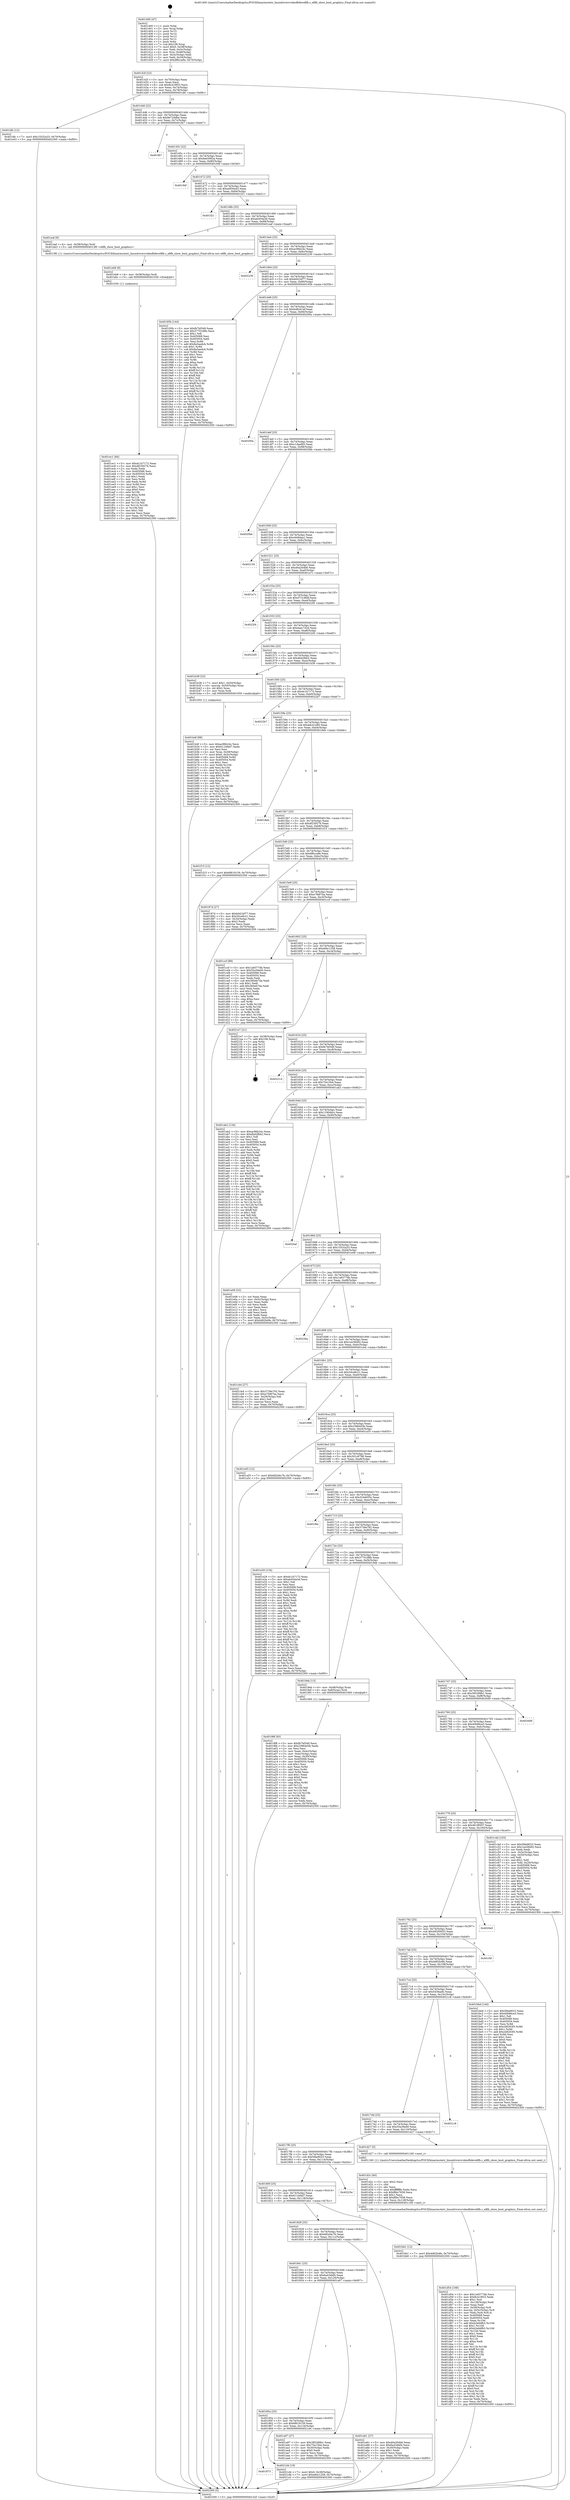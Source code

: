 digraph "0x401400" {
  label = "0x401400 (/mnt/c/Users/mathe/Desktop/tcc/POCII/binaries/extr_linuxdriversvideofbdevefifb.c_efifb_show_boot_graphics_Final-ollvm.out::main(0))"
  labelloc = "t"
  node[shape=record]

  Entry [label="",width=0.3,height=0.3,shape=circle,fillcolor=black,style=filled]
  "0x40142f" [label="{
     0x40142f [23]\l
     | [instrs]\l
     &nbsp;&nbsp;0x40142f \<+3\>: mov -0x70(%rbp),%eax\l
     &nbsp;&nbsp;0x401432 \<+2\>: mov %eax,%ecx\l
     &nbsp;&nbsp;0x401434 \<+6\>: sub $0x8c419f33,%ecx\l
     &nbsp;&nbsp;0x40143a \<+3\>: mov %eax,-0x74(%rbp)\l
     &nbsp;&nbsp;0x40143d \<+3\>: mov %ecx,-0x78(%rbp)\l
     &nbsp;&nbsp;0x401440 \<+6\>: je 0000000000401dfc \<main+0x9fc\>\l
  }"]
  "0x401dfc" [label="{
     0x401dfc [12]\l
     | [instrs]\l
     &nbsp;&nbsp;0x401dfc \<+7\>: movl $0x15532a33,-0x70(%rbp)\l
     &nbsp;&nbsp;0x401e03 \<+5\>: jmp 0000000000402300 \<main+0xf00\>\l
  }"]
  "0x401446" [label="{
     0x401446 [22]\l
     | [instrs]\l
     &nbsp;&nbsp;0x401446 \<+5\>: jmp 000000000040144b \<main+0x4b\>\l
     &nbsp;&nbsp;0x40144b \<+3\>: mov -0x74(%rbp),%eax\l
     &nbsp;&nbsp;0x40144e \<+5\>: sub $0x8e72ddbe,%eax\l
     &nbsp;&nbsp;0x401453 \<+3\>: mov %eax,-0x7c(%rbp)\l
     &nbsp;&nbsp;0x401456 \<+6\>: je 0000000000401fb7 \<main+0xbb7\>\l
  }"]
  Exit [label="",width=0.3,height=0.3,shape=circle,fillcolor=black,style=filled,peripheries=2]
  "0x401fb7" [label="{
     0x401fb7\l
  }", style=dashed]
  "0x40145c" [label="{
     0x40145c [22]\l
     | [instrs]\l
     &nbsp;&nbsp;0x40145c \<+5\>: jmp 0000000000401461 \<main+0x61\>\l
     &nbsp;&nbsp;0x401461 \<+3\>: mov -0x74(%rbp),%eax\l
     &nbsp;&nbsp;0x401464 \<+5\>: sub $0x8ee5992a,%eax\l
     &nbsp;&nbsp;0x401469 \<+3\>: mov %eax,-0x80(%rbp)\l
     &nbsp;&nbsp;0x40146c \<+6\>: je 000000000040194f \<main+0x54f\>\l
  }"]
  "0x401873" [label="{
     0x401873\l
  }", style=dashed]
  "0x40194f" [label="{
     0x40194f\l
  }", style=dashed]
  "0x401472" [label="{
     0x401472 [25]\l
     | [instrs]\l
     &nbsp;&nbsp;0x401472 \<+5\>: jmp 0000000000401477 \<main+0x77\>\l
     &nbsp;&nbsp;0x401477 \<+3\>: mov -0x74(%rbp),%eax\l
     &nbsp;&nbsp;0x40147a \<+5\>: sub $0xa0f30a43,%eax\l
     &nbsp;&nbsp;0x40147f \<+6\>: mov %eax,-0x84(%rbp)\l
     &nbsp;&nbsp;0x401485 \<+6\>: je 0000000000401f21 \<main+0xb21\>\l
  }"]
  "0x4021d4" [label="{
     0x4021d4 [19]\l
     | [instrs]\l
     &nbsp;&nbsp;0x4021d4 \<+7\>: movl $0x0,-0x38(%rbp)\l
     &nbsp;&nbsp;0x4021db \<+7\>: movl $0xe84c1258,-0x70(%rbp)\l
     &nbsp;&nbsp;0x4021e2 \<+5\>: jmp 0000000000402300 \<main+0xf00\>\l
  }"]
  "0x401f21" [label="{
     0x401f21\l
  }", style=dashed]
  "0x40148b" [label="{
     0x40148b [25]\l
     | [instrs]\l
     &nbsp;&nbsp;0x40148b \<+5\>: jmp 0000000000401490 \<main+0x90\>\l
     &nbsp;&nbsp;0x401490 \<+3\>: mov -0x74(%rbp),%eax\l
     &nbsp;&nbsp;0x401493 \<+5\>: sub $0xab454a3d,%eax\l
     &nbsp;&nbsp;0x401498 \<+6\>: mov %eax,-0x88(%rbp)\l
     &nbsp;&nbsp;0x40149e \<+6\>: je 0000000000401eaf \<main+0xaaf\>\l
  }"]
  "0x401ec1" [label="{
     0x401ec1 [84]\l
     | [instrs]\l
     &nbsp;&nbsp;0x401ec1 \<+5\>: mov $0xdc1b7172,%eax\l
     &nbsp;&nbsp;0x401ec6 \<+5\>: mov $0xdf239276,%ecx\l
     &nbsp;&nbsp;0x401ecb \<+2\>: xor %edx,%edx\l
     &nbsp;&nbsp;0x401ecd \<+7\>: mov 0x405068,%esi\l
     &nbsp;&nbsp;0x401ed4 \<+8\>: mov 0x405054,%r8d\l
     &nbsp;&nbsp;0x401edc \<+3\>: sub $0x1,%edx\l
     &nbsp;&nbsp;0x401edf \<+3\>: mov %esi,%r9d\l
     &nbsp;&nbsp;0x401ee2 \<+3\>: add %edx,%r9d\l
     &nbsp;&nbsp;0x401ee5 \<+4\>: imul %r9d,%esi\l
     &nbsp;&nbsp;0x401ee9 \<+3\>: and $0x1,%esi\l
     &nbsp;&nbsp;0x401eec \<+3\>: cmp $0x0,%esi\l
     &nbsp;&nbsp;0x401eef \<+4\>: sete %r10b\l
     &nbsp;&nbsp;0x401ef3 \<+4\>: cmp $0xa,%r8d\l
     &nbsp;&nbsp;0x401ef7 \<+4\>: setl %r11b\l
     &nbsp;&nbsp;0x401efb \<+3\>: mov %r10b,%bl\l
     &nbsp;&nbsp;0x401efe \<+3\>: and %r11b,%bl\l
     &nbsp;&nbsp;0x401f01 \<+3\>: xor %r11b,%r10b\l
     &nbsp;&nbsp;0x401f04 \<+3\>: or %r10b,%bl\l
     &nbsp;&nbsp;0x401f07 \<+3\>: test $0x1,%bl\l
     &nbsp;&nbsp;0x401f0a \<+3\>: cmovne %ecx,%eax\l
     &nbsp;&nbsp;0x401f0d \<+3\>: mov %eax,-0x70(%rbp)\l
     &nbsp;&nbsp;0x401f10 \<+5\>: jmp 0000000000402300 \<main+0xf00\>\l
  }"]
  "0x401eaf" [label="{
     0x401eaf [9]\l
     | [instrs]\l
     &nbsp;&nbsp;0x401eaf \<+4\>: mov -0x58(%rbp),%rdi\l
     &nbsp;&nbsp;0x401eb3 \<+5\>: call 00000000004013f0 \<efifb_show_boot_graphics\>\l
     | [calls]\l
     &nbsp;&nbsp;0x4013f0 \{1\} (/mnt/c/Users/mathe/Desktop/tcc/POCII/binaries/extr_linuxdriversvideofbdevefifb.c_efifb_show_boot_graphics_Final-ollvm.out::efifb_show_boot_graphics)\l
  }"]
  "0x4014a4" [label="{
     0x4014a4 [25]\l
     | [instrs]\l
     &nbsp;&nbsp;0x4014a4 \<+5\>: jmp 00000000004014a9 \<main+0xa9\>\l
     &nbsp;&nbsp;0x4014a9 \<+3\>: mov -0x74(%rbp),%eax\l
     &nbsp;&nbsp;0x4014ac \<+5\>: sub $0xac96b24c,%eax\l
     &nbsp;&nbsp;0x4014b1 \<+6\>: mov %eax,-0x8c(%rbp)\l
     &nbsp;&nbsp;0x4014b7 \<+6\>: je 0000000000402230 \<main+0xe30\>\l
  }"]
  "0x401eb8" [label="{
     0x401eb8 [9]\l
     | [instrs]\l
     &nbsp;&nbsp;0x401eb8 \<+4\>: mov -0x58(%rbp),%rdi\l
     &nbsp;&nbsp;0x401ebc \<+5\>: call 0000000000401030 \<free@plt\>\l
     | [calls]\l
     &nbsp;&nbsp;0x401030 \{1\} (unknown)\l
  }"]
  "0x402230" [label="{
     0x402230\l
  }", style=dashed]
  "0x4014bd" [label="{
     0x4014bd [25]\l
     | [instrs]\l
     &nbsp;&nbsp;0x4014bd \<+5\>: jmp 00000000004014c2 \<main+0xc2\>\l
     &nbsp;&nbsp;0x4014c2 \<+3\>: mov -0x74(%rbp),%eax\l
     &nbsp;&nbsp;0x4014c5 \<+5\>: sub $0xb0d1bf77,%eax\l
     &nbsp;&nbsp;0x4014ca \<+6\>: mov %eax,-0x90(%rbp)\l
     &nbsp;&nbsp;0x4014d0 \<+6\>: je 000000000040195b \<main+0x55b\>\l
  }"]
  "0x401d54" [label="{
     0x401d54 [168]\l
     | [instrs]\l
     &nbsp;&nbsp;0x401d54 \<+5\>: mov $0x1a9377db,%ecx\l
     &nbsp;&nbsp;0x401d59 \<+5\>: mov $0x8c419f33,%edx\l
     &nbsp;&nbsp;0x401d5e \<+3\>: mov $0x1,%sil\l
     &nbsp;&nbsp;0x401d61 \<+6\>: mov -0x128(%rbp),%edi\l
     &nbsp;&nbsp;0x401d67 \<+3\>: imul %eax,%edi\l
     &nbsp;&nbsp;0x401d6a \<+4\>: mov -0x58(%rbp),%r8\l
     &nbsp;&nbsp;0x401d6e \<+4\>: movslq -0x5c(%rbp),%r9\l
     &nbsp;&nbsp;0x401d72 \<+4\>: mov %edi,(%r8,%r9,4)\l
     &nbsp;&nbsp;0x401d76 \<+7\>: mov 0x405068,%eax\l
     &nbsp;&nbsp;0x401d7d \<+7\>: mov 0x405054,%edi\l
     &nbsp;&nbsp;0x401d84 \<+3\>: mov %eax,%r10d\l
     &nbsp;&nbsp;0x401d87 \<+7\>: add $0xb2e6dfb3,%r10d\l
     &nbsp;&nbsp;0x401d8e \<+4\>: sub $0x1,%r10d\l
     &nbsp;&nbsp;0x401d92 \<+7\>: sub $0xb2e6dfb3,%r10d\l
     &nbsp;&nbsp;0x401d99 \<+4\>: imul %r10d,%eax\l
     &nbsp;&nbsp;0x401d9d \<+3\>: and $0x1,%eax\l
     &nbsp;&nbsp;0x401da0 \<+3\>: cmp $0x0,%eax\l
     &nbsp;&nbsp;0x401da3 \<+4\>: sete %r11b\l
     &nbsp;&nbsp;0x401da7 \<+3\>: cmp $0xa,%edi\l
     &nbsp;&nbsp;0x401daa \<+3\>: setl %bl\l
     &nbsp;&nbsp;0x401dad \<+3\>: mov %r11b,%r14b\l
     &nbsp;&nbsp;0x401db0 \<+4\>: xor $0xff,%r14b\l
     &nbsp;&nbsp;0x401db4 \<+3\>: mov %bl,%r15b\l
     &nbsp;&nbsp;0x401db7 \<+4\>: xor $0xff,%r15b\l
     &nbsp;&nbsp;0x401dbb \<+4\>: xor $0x0,%sil\l
     &nbsp;&nbsp;0x401dbf \<+3\>: mov %r14b,%r12b\l
     &nbsp;&nbsp;0x401dc2 \<+4\>: and $0x0,%r12b\l
     &nbsp;&nbsp;0x401dc6 \<+3\>: and %sil,%r11b\l
     &nbsp;&nbsp;0x401dc9 \<+3\>: mov %r15b,%r13b\l
     &nbsp;&nbsp;0x401dcc \<+4\>: and $0x0,%r13b\l
     &nbsp;&nbsp;0x401dd0 \<+3\>: and %sil,%bl\l
     &nbsp;&nbsp;0x401dd3 \<+3\>: or %r11b,%r12b\l
     &nbsp;&nbsp;0x401dd6 \<+3\>: or %bl,%r13b\l
     &nbsp;&nbsp;0x401dd9 \<+3\>: xor %r13b,%r12b\l
     &nbsp;&nbsp;0x401ddc \<+3\>: or %r15b,%r14b\l
     &nbsp;&nbsp;0x401ddf \<+4\>: xor $0xff,%r14b\l
     &nbsp;&nbsp;0x401de3 \<+4\>: or $0x0,%sil\l
     &nbsp;&nbsp;0x401de7 \<+3\>: and %sil,%r14b\l
     &nbsp;&nbsp;0x401dea \<+3\>: or %r14b,%r12b\l
     &nbsp;&nbsp;0x401ded \<+4\>: test $0x1,%r12b\l
     &nbsp;&nbsp;0x401df1 \<+3\>: cmovne %edx,%ecx\l
     &nbsp;&nbsp;0x401df4 \<+3\>: mov %ecx,-0x70(%rbp)\l
     &nbsp;&nbsp;0x401df7 \<+5\>: jmp 0000000000402300 \<main+0xf00\>\l
  }"]
  "0x40195b" [label="{
     0x40195b [144]\l
     | [instrs]\l
     &nbsp;&nbsp;0x40195b \<+5\>: mov $0xfb7bf349,%eax\l
     &nbsp;&nbsp;0x401960 \<+5\>: mov $0x3770188b,%ecx\l
     &nbsp;&nbsp;0x401965 \<+2\>: mov $0x1,%dl\l
     &nbsp;&nbsp;0x401967 \<+7\>: mov 0x405068,%esi\l
     &nbsp;&nbsp;0x40196e \<+7\>: mov 0x405054,%edi\l
     &nbsp;&nbsp;0x401975 \<+3\>: mov %esi,%r8d\l
     &nbsp;&nbsp;0x401978 \<+7\>: add $0x8a5aedcb,%r8d\l
     &nbsp;&nbsp;0x40197f \<+4\>: sub $0x1,%r8d\l
     &nbsp;&nbsp;0x401983 \<+7\>: sub $0x8a5aedcb,%r8d\l
     &nbsp;&nbsp;0x40198a \<+4\>: imul %r8d,%esi\l
     &nbsp;&nbsp;0x40198e \<+3\>: and $0x1,%esi\l
     &nbsp;&nbsp;0x401991 \<+3\>: cmp $0x0,%esi\l
     &nbsp;&nbsp;0x401994 \<+4\>: sete %r9b\l
     &nbsp;&nbsp;0x401998 \<+3\>: cmp $0xa,%edi\l
     &nbsp;&nbsp;0x40199b \<+4\>: setl %r10b\l
     &nbsp;&nbsp;0x40199f \<+3\>: mov %r9b,%r11b\l
     &nbsp;&nbsp;0x4019a2 \<+4\>: xor $0xff,%r11b\l
     &nbsp;&nbsp;0x4019a6 \<+3\>: mov %r10b,%bl\l
     &nbsp;&nbsp;0x4019a9 \<+3\>: xor $0xff,%bl\l
     &nbsp;&nbsp;0x4019ac \<+3\>: xor $0x1,%dl\l
     &nbsp;&nbsp;0x4019af \<+3\>: mov %r11b,%r14b\l
     &nbsp;&nbsp;0x4019b2 \<+4\>: and $0xff,%r14b\l
     &nbsp;&nbsp;0x4019b6 \<+3\>: and %dl,%r9b\l
     &nbsp;&nbsp;0x4019b9 \<+3\>: mov %bl,%r15b\l
     &nbsp;&nbsp;0x4019bc \<+4\>: and $0xff,%r15b\l
     &nbsp;&nbsp;0x4019c0 \<+3\>: and %dl,%r10b\l
     &nbsp;&nbsp;0x4019c3 \<+3\>: or %r9b,%r14b\l
     &nbsp;&nbsp;0x4019c6 \<+3\>: or %r10b,%r15b\l
     &nbsp;&nbsp;0x4019c9 \<+3\>: xor %r15b,%r14b\l
     &nbsp;&nbsp;0x4019cc \<+3\>: or %bl,%r11b\l
     &nbsp;&nbsp;0x4019cf \<+4\>: xor $0xff,%r11b\l
     &nbsp;&nbsp;0x4019d3 \<+3\>: or $0x1,%dl\l
     &nbsp;&nbsp;0x4019d6 \<+3\>: and %dl,%r11b\l
     &nbsp;&nbsp;0x4019d9 \<+3\>: or %r11b,%r14b\l
     &nbsp;&nbsp;0x4019dc \<+4\>: test $0x1,%r14b\l
     &nbsp;&nbsp;0x4019e0 \<+3\>: cmovne %ecx,%eax\l
     &nbsp;&nbsp;0x4019e3 \<+3\>: mov %eax,-0x70(%rbp)\l
     &nbsp;&nbsp;0x4019e6 \<+5\>: jmp 0000000000402300 \<main+0xf00\>\l
  }"]
  "0x4014d6" [label="{
     0x4014d6 [25]\l
     | [instrs]\l
     &nbsp;&nbsp;0x4014d6 \<+5\>: jmp 00000000004014db \<main+0xdb\>\l
     &nbsp;&nbsp;0x4014db \<+3\>: mov -0x74(%rbp),%eax\l
     &nbsp;&nbsp;0x4014de \<+5\>: sub $0xb48c61af,%eax\l
     &nbsp;&nbsp;0x4014e3 \<+6\>: mov %eax,-0x94(%rbp)\l
     &nbsp;&nbsp;0x4014e9 \<+6\>: je 000000000040200a \<main+0xc0a\>\l
  }"]
  "0x401d2c" [label="{
     0x401d2c [40]\l
     | [instrs]\l
     &nbsp;&nbsp;0x401d2c \<+5\>: mov $0x2,%ecx\l
     &nbsp;&nbsp;0x401d31 \<+1\>: cltd\l
     &nbsp;&nbsp;0x401d32 \<+2\>: idiv %ecx\l
     &nbsp;&nbsp;0x401d34 \<+6\>: imul $0xfffffffe,%edx,%ecx\l
     &nbsp;&nbsp;0x401d3a \<+6\>: sub $0xf6bc7658,%ecx\l
     &nbsp;&nbsp;0x401d40 \<+3\>: add $0x1,%ecx\l
     &nbsp;&nbsp;0x401d43 \<+6\>: add $0xf6bc7658,%ecx\l
     &nbsp;&nbsp;0x401d49 \<+6\>: mov %ecx,-0x128(%rbp)\l
     &nbsp;&nbsp;0x401d4f \<+5\>: call 0000000000401160 \<next_i\>\l
     | [calls]\l
     &nbsp;&nbsp;0x401160 \{1\} (/mnt/c/Users/mathe/Desktop/tcc/POCII/binaries/extr_linuxdriversvideofbdevefifb.c_efifb_show_boot_graphics_Final-ollvm.out::next_i)\l
  }"]
  "0x40200a" [label="{
     0x40200a\l
  }", style=dashed]
  "0x4014ef" [label="{
     0x4014ef [25]\l
     | [instrs]\l
     &nbsp;&nbsp;0x4014ef \<+5\>: jmp 00000000004014f4 \<main+0xf4\>\l
     &nbsp;&nbsp;0x4014f4 \<+3\>: mov -0x74(%rbp),%eax\l
     &nbsp;&nbsp;0x4014f7 \<+5\>: sub $0xc1daefb5,%eax\l
     &nbsp;&nbsp;0x4014fc \<+6\>: mov %eax,-0x98(%rbp)\l
     &nbsp;&nbsp;0x401502 \<+6\>: je 00000000004020bb \<main+0xcbb\>\l
  }"]
  "0x401b4f" [label="{
     0x401b4f [98]\l
     | [instrs]\l
     &nbsp;&nbsp;0x401b4f \<+5\>: mov $0xac96b24c,%ecx\l
     &nbsp;&nbsp;0x401b54 \<+5\>: mov $0x611bf4d7,%edx\l
     &nbsp;&nbsp;0x401b59 \<+2\>: xor %esi,%esi\l
     &nbsp;&nbsp;0x401b5b \<+4\>: mov %rax,-0x58(%rbp)\l
     &nbsp;&nbsp;0x401b5f \<+7\>: movl $0x0,-0x5c(%rbp)\l
     &nbsp;&nbsp;0x401b66 \<+8\>: mov 0x405068,%r8d\l
     &nbsp;&nbsp;0x401b6e \<+8\>: mov 0x405054,%r9d\l
     &nbsp;&nbsp;0x401b76 \<+3\>: sub $0x1,%esi\l
     &nbsp;&nbsp;0x401b79 \<+3\>: mov %r8d,%r10d\l
     &nbsp;&nbsp;0x401b7c \<+3\>: add %esi,%r10d\l
     &nbsp;&nbsp;0x401b7f \<+4\>: imul %r10d,%r8d\l
     &nbsp;&nbsp;0x401b83 \<+4\>: and $0x1,%r8d\l
     &nbsp;&nbsp;0x401b87 \<+4\>: cmp $0x0,%r8d\l
     &nbsp;&nbsp;0x401b8b \<+4\>: sete %r11b\l
     &nbsp;&nbsp;0x401b8f \<+4\>: cmp $0xa,%r9d\l
     &nbsp;&nbsp;0x401b93 \<+3\>: setl %bl\l
     &nbsp;&nbsp;0x401b96 \<+3\>: mov %r11b,%r14b\l
     &nbsp;&nbsp;0x401b99 \<+3\>: and %bl,%r14b\l
     &nbsp;&nbsp;0x401b9c \<+3\>: xor %bl,%r11b\l
     &nbsp;&nbsp;0x401b9f \<+3\>: or %r11b,%r14b\l
     &nbsp;&nbsp;0x401ba2 \<+4\>: test $0x1,%r14b\l
     &nbsp;&nbsp;0x401ba6 \<+3\>: cmovne %edx,%ecx\l
     &nbsp;&nbsp;0x401ba9 \<+3\>: mov %ecx,-0x70(%rbp)\l
     &nbsp;&nbsp;0x401bac \<+5\>: jmp 0000000000402300 \<main+0xf00\>\l
  }"]
  "0x4020bb" [label="{
     0x4020bb\l
  }", style=dashed]
  "0x401508" [label="{
     0x401508 [25]\l
     | [instrs]\l
     &nbsp;&nbsp;0x401508 \<+5\>: jmp 000000000040150d \<main+0x10d\>\l
     &nbsp;&nbsp;0x40150d \<+3\>: mov -0x74(%rbp),%eax\l
     &nbsp;&nbsp;0x401510 \<+5\>: sub $0xc649daa1,%eax\l
     &nbsp;&nbsp;0x401515 \<+6\>: mov %eax,-0x9c(%rbp)\l
     &nbsp;&nbsp;0x40151b \<+6\>: je 000000000040213d \<main+0xd3d\>\l
  }"]
  "0x40185a" [label="{
     0x40185a [25]\l
     | [instrs]\l
     &nbsp;&nbsp;0x40185a \<+5\>: jmp 000000000040185f \<main+0x45f\>\l
     &nbsp;&nbsp;0x40185f \<+3\>: mov -0x74(%rbp),%eax\l
     &nbsp;&nbsp;0x401862 \<+5\>: sub $0x6f619159,%eax\l
     &nbsp;&nbsp;0x401867 \<+6\>: mov %eax,-0x124(%rbp)\l
     &nbsp;&nbsp;0x40186d \<+6\>: je 00000000004021d4 \<main+0xdd4\>\l
  }"]
  "0x40213d" [label="{
     0x40213d\l
  }", style=dashed]
  "0x401521" [label="{
     0x401521 [25]\l
     | [instrs]\l
     &nbsp;&nbsp;0x401521 \<+5\>: jmp 0000000000401526 \<main+0x126\>\l
     &nbsp;&nbsp;0x401526 \<+3\>: mov -0x74(%rbp),%eax\l
     &nbsp;&nbsp;0x401529 \<+5\>: sub $0xd0a264b6,%eax\l
     &nbsp;&nbsp;0x40152e \<+6\>: mov %eax,-0xa0(%rbp)\l
     &nbsp;&nbsp;0x401534 \<+6\>: je 0000000000401a7c \<main+0x67c\>\l
  }"]
  "0x401a97" [label="{
     0x401a97 [27]\l
     | [instrs]\l
     &nbsp;&nbsp;0x401a97 \<+5\>: mov $0x385289b1,%eax\l
     &nbsp;&nbsp;0x401a9c \<+5\>: mov $0x75e15b4,%ecx\l
     &nbsp;&nbsp;0x401aa1 \<+3\>: mov -0x30(%rbp),%edx\l
     &nbsp;&nbsp;0x401aa4 \<+3\>: cmp $0x0,%edx\l
     &nbsp;&nbsp;0x401aa7 \<+3\>: cmove %ecx,%eax\l
     &nbsp;&nbsp;0x401aaa \<+3\>: mov %eax,-0x70(%rbp)\l
     &nbsp;&nbsp;0x401aad \<+5\>: jmp 0000000000402300 \<main+0xf00\>\l
  }"]
  "0x401a7c" [label="{
     0x401a7c\l
  }", style=dashed]
  "0x40153a" [label="{
     0x40153a [25]\l
     | [instrs]\l
     &nbsp;&nbsp;0x40153a \<+5\>: jmp 000000000040153f \<main+0x13f\>\l
     &nbsp;&nbsp;0x40153f \<+3\>: mov -0x74(%rbp),%eax\l
     &nbsp;&nbsp;0x401542 \<+5\>: sub $0xd731d84f,%eax\l
     &nbsp;&nbsp;0x401547 \<+6\>: mov %eax,-0xa4(%rbp)\l
     &nbsp;&nbsp;0x40154d \<+6\>: je 00000000004022f4 \<main+0xef4\>\l
  }"]
  "0x401841" [label="{
     0x401841 [25]\l
     | [instrs]\l
     &nbsp;&nbsp;0x401841 \<+5\>: jmp 0000000000401846 \<main+0x446\>\l
     &nbsp;&nbsp;0x401846 \<+3\>: mov -0x74(%rbp),%eax\l
     &nbsp;&nbsp;0x401849 \<+5\>: sub $0x6a434bf4,%eax\l
     &nbsp;&nbsp;0x40184e \<+6\>: mov %eax,-0x120(%rbp)\l
     &nbsp;&nbsp;0x401854 \<+6\>: je 0000000000401a97 \<main+0x697\>\l
  }"]
  "0x4022f4" [label="{
     0x4022f4\l
  }", style=dashed]
  "0x401553" [label="{
     0x401553 [25]\l
     | [instrs]\l
     &nbsp;&nbsp;0x401553 \<+5\>: jmp 0000000000401558 \<main+0x158\>\l
     &nbsp;&nbsp;0x401558 \<+3\>: mov -0x74(%rbp),%eax\l
     &nbsp;&nbsp;0x40155b \<+5\>: sub $0xdaac742d,%eax\l
     &nbsp;&nbsp;0x401560 \<+6\>: mov %eax,-0xa8(%rbp)\l
     &nbsp;&nbsp;0x401566 \<+6\>: je 00000000004022d5 \<main+0xed5\>\l
  }"]
  "0x401a61" [label="{
     0x401a61 [27]\l
     | [instrs]\l
     &nbsp;&nbsp;0x401a61 \<+5\>: mov $0xd0a264b6,%eax\l
     &nbsp;&nbsp;0x401a66 \<+5\>: mov $0x6a434bf4,%ecx\l
     &nbsp;&nbsp;0x401a6b \<+3\>: mov -0x30(%rbp),%edx\l
     &nbsp;&nbsp;0x401a6e \<+3\>: cmp $0x1,%edx\l
     &nbsp;&nbsp;0x401a71 \<+3\>: cmovl %ecx,%eax\l
     &nbsp;&nbsp;0x401a74 \<+3\>: mov %eax,-0x70(%rbp)\l
     &nbsp;&nbsp;0x401a77 \<+5\>: jmp 0000000000402300 \<main+0xf00\>\l
  }"]
  "0x4022d5" [label="{
     0x4022d5\l
  }", style=dashed]
  "0x40156c" [label="{
     0x40156c [25]\l
     | [instrs]\l
     &nbsp;&nbsp;0x40156c \<+5\>: jmp 0000000000401571 \<main+0x171\>\l
     &nbsp;&nbsp;0x401571 \<+3\>: mov -0x74(%rbp),%eax\l
     &nbsp;&nbsp;0x401574 \<+5\>: sub $0xdbd2fbb2,%eax\l
     &nbsp;&nbsp;0x401579 \<+6\>: mov %eax,-0xac(%rbp)\l
     &nbsp;&nbsp;0x40157f \<+6\>: je 0000000000401b38 \<main+0x738\>\l
  }"]
  "0x401828" [label="{
     0x401828 [25]\l
     | [instrs]\l
     &nbsp;&nbsp;0x401828 \<+5\>: jmp 000000000040182d \<main+0x42d\>\l
     &nbsp;&nbsp;0x40182d \<+3\>: mov -0x74(%rbp),%eax\l
     &nbsp;&nbsp;0x401830 \<+5\>: sub $0x682d4c7b,%eax\l
     &nbsp;&nbsp;0x401835 \<+6\>: mov %eax,-0x11c(%rbp)\l
     &nbsp;&nbsp;0x40183b \<+6\>: je 0000000000401a61 \<main+0x661\>\l
  }"]
  "0x401b38" [label="{
     0x401b38 [23]\l
     | [instrs]\l
     &nbsp;&nbsp;0x401b38 \<+7\>: movl $0x1,-0x50(%rbp)\l
     &nbsp;&nbsp;0x401b3f \<+4\>: movslq -0x50(%rbp),%rax\l
     &nbsp;&nbsp;0x401b43 \<+4\>: shl $0x2,%rax\l
     &nbsp;&nbsp;0x401b47 \<+3\>: mov %rax,%rdi\l
     &nbsp;&nbsp;0x401b4a \<+5\>: call 0000000000401050 \<malloc@plt\>\l
     | [calls]\l
     &nbsp;&nbsp;0x401050 \{1\} (unknown)\l
  }"]
  "0x401585" [label="{
     0x401585 [25]\l
     | [instrs]\l
     &nbsp;&nbsp;0x401585 \<+5\>: jmp 000000000040158a \<main+0x18a\>\l
     &nbsp;&nbsp;0x40158a \<+3\>: mov -0x74(%rbp),%eax\l
     &nbsp;&nbsp;0x40158d \<+5\>: sub $0xdc1b7172,%eax\l
     &nbsp;&nbsp;0x401592 \<+6\>: mov %eax,-0xb0(%rbp)\l
     &nbsp;&nbsp;0x401598 \<+6\>: je 00000000004022b7 \<main+0xeb7\>\l
  }"]
  "0x401bb1" [label="{
     0x401bb1 [12]\l
     | [instrs]\l
     &nbsp;&nbsp;0x401bb1 \<+7\>: movl $0x4d62b4fe,-0x70(%rbp)\l
     &nbsp;&nbsp;0x401bb8 \<+5\>: jmp 0000000000402300 \<main+0xf00\>\l
  }"]
  "0x4022b7" [label="{
     0x4022b7\l
  }", style=dashed]
  "0x40159e" [label="{
     0x40159e [25]\l
     | [instrs]\l
     &nbsp;&nbsp;0x40159e \<+5\>: jmp 00000000004015a3 \<main+0x1a3\>\l
     &nbsp;&nbsp;0x4015a3 \<+3\>: mov -0x74(%rbp),%eax\l
     &nbsp;&nbsp;0x4015a6 \<+5\>: sub $0xddc41e80,%eax\l
     &nbsp;&nbsp;0x4015ab \<+6\>: mov %eax,-0xb4(%rbp)\l
     &nbsp;&nbsp;0x4015b1 \<+6\>: je 00000000004018eb \<main+0x4eb\>\l
  }"]
  "0x40180f" [label="{
     0x40180f [25]\l
     | [instrs]\l
     &nbsp;&nbsp;0x40180f \<+5\>: jmp 0000000000401814 \<main+0x414\>\l
     &nbsp;&nbsp;0x401814 \<+3\>: mov -0x74(%rbp),%eax\l
     &nbsp;&nbsp;0x401817 \<+5\>: sub $0x611bf4d7,%eax\l
     &nbsp;&nbsp;0x40181c \<+6\>: mov %eax,-0x118(%rbp)\l
     &nbsp;&nbsp;0x401822 \<+6\>: je 0000000000401bb1 \<main+0x7b1\>\l
  }"]
  "0x4018eb" [label="{
     0x4018eb\l
  }", style=dashed]
  "0x4015b7" [label="{
     0x4015b7 [25]\l
     | [instrs]\l
     &nbsp;&nbsp;0x4015b7 \<+5\>: jmp 00000000004015bc \<main+0x1bc\>\l
     &nbsp;&nbsp;0x4015bc \<+3\>: mov -0x74(%rbp),%eax\l
     &nbsp;&nbsp;0x4015bf \<+5\>: sub $0xdf239276,%eax\l
     &nbsp;&nbsp;0x4015c4 \<+6\>: mov %eax,-0xb8(%rbp)\l
     &nbsp;&nbsp;0x4015ca \<+6\>: je 0000000000401f15 \<main+0xb15\>\l
  }"]
  "0x40225e" [label="{
     0x40225e\l
  }", style=dashed]
  "0x401f15" [label="{
     0x401f15 [12]\l
     | [instrs]\l
     &nbsp;&nbsp;0x401f15 \<+7\>: movl $0x6f619159,-0x70(%rbp)\l
     &nbsp;&nbsp;0x401f1c \<+5\>: jmp 0000000000402300 \<main+0xf00\>\l
  }"]
  "0x4015d0" [label="{
     0x4015d0 [25]\l
     | [instrs]\l
     &nbsp;&nbsp;0x4015d0 \<+5\>: jmp 00000000004015d5 \<main+0x1d5\>\l
     &nbsp;&nbsp;0x4015d5 \<+3\>: mov -0x74(%rbp),%eax\l
     &nbsp;&nbsp;0x4015d8 \<+5\>: sub $0xdf6cca9e,%eax\l
     &nbsp;&nbsp;0x4015dd \<+6\>: mov %eax,-0xbc(%rbp)\l
     &nbsp;&nbsp;0x4015e3 \<+6\>: je 000000000040187d \<main+0x47d\>\l
  }"]
  "0x4017f6" [label="{
     0x4017f6 [25]\l
     | [instrs]\l
     &nbsp;&nbsp;0x4017f6 \<+5\>: jmp 00000000004017fb \<main+0x3fb\>\l
     &nbsp;&nbsp;0x4017fb \<+3\>: mov -0x74(%rbp),%eax\l
     &nbsp;&nbsp;0x4017fe \<+5\>: sub $0x5fda9023,%eax\l
     &nbsp;&nbsp;0x401803 \<+6\>: mov %eax,-0x114(%rbp)\l
     &nbsp;&nbsp;0x401809 \<+6\>: je 000000000040225e \<main+0xe5e\>\l
  }"]
  "0x40187d" [label="{
     0x40187d [27]\l
     | [instrs]\l
     &nbsp;&nbsp;0x40187d \<+5\>: mov $0xb0d1bf77,%eax\l
     &nbsp;&nbsp;0x401882 \<+5\>: mov $0x20ce8c21,%ecx\l
     &nbsp;&nbsp;0x401887 \<+3\>: mov -0x34(%rbp),%edx\l
     &nbsp;&nbsp;0x40188a \<+3\>: cmp $0x2,%edx\l
     &nbsp;&nbsp;0x40188d \<+3\>: cmovne %ecx,%eax\l
     &nbsp;&nbsp;0x401890 \<+3\>: mov %eax,-0x70(%rbp)\l
     &nbsp;&nbsp;0x401893 \<+5\>: jmp 0000000000402300 \<main+0xf00\>\l
  }"]
  "0x4015e9" [label="{
     0x4015e9 [25]\l
     | [instrs]\l
     &nbsp;&nbsp;0x4015e9 \<+5\>: jmp 00000000004015ee \<main+0x1ee\>\l
     &nbsp;&nbsp;0x4015ee \<+3\>: mov -0x74(%rbp),%eax\l
     &nbsp;&nbsp;0x4015f1 \<+5\>: sub $0xe7fd87ba,%eax\l
     &nbsp;&nbsp;0x4015f6 \<+6\>: mov %eax,-0xc0(%rbp)\l
     &nbsp;&nbsp;0x4015fc \<+6\>: je 0000000000401ccf \<main+0x8cf\>\l
  }"]
  "0x402300" [label="{
     0x402300 [5]\l
     | [instrs]\l
     &nbsp;&nbsp;0x402300 \<+5\>: jmp 000000000040142f \<main+0x2f\>\l
  }"]
  "0x401400" [label="{
     0x401400 [47]\l
     | [instrs]\l
     &nbsp;&nbsp;0x401400 \<+1\>: push %rbp\l
     &nbsp;&nbsp;0x401401 \<+3\>: mov %rsp,%rbp\l
     &nbsp;&nbsp;0x401404 \<+2\>: push %r15\l
     &nbsp;&nbsp;0x401406 \<+2\>: push %r14\l
     &nbsp;&nbsp;0x401408 \<+2\>: push %r13\l
     &nbsp;&nbsp;0x40140a \<+2\>: push %r12\l
     &nbsp;&nbsp;0x40140c \<+1\>: push %rbx\l
     &nbsp;&nbsp;0x40140d \<+7\>: sub $0x108,%rsp\l
     &nbsp;&nbsp;0x401414 \<+7\>: movl $0x0,-0x38(%rbp)\l
     &nbsp;&nbsp;0x40141b \<+3\>: mov %edi,-0x3c(%rbp)\l
     &nbsp;&nbsp;0x40141e \<+4\>: mov %rsi,-0x48(%rbp)\l
     &nbsp;&nbsp;0x401422 \<+3\>: mov -0x3c(%rbp),%edi\l
     &nbsp;&nbsp;0x401425 \<+3\>: mov %edi,-0x34(%rbp)\l
     &nbsp;&nbsp;0x401428 \<+7\>: movl $0xdf6cca9e,-0x70(%rbp)\l
  }"]
  "0x401d27" [label="{
     0x401d27 [5]\l
     | [instrs]\l
     &nbsp;&nbsp;0x401d27 \<+5\>: call 0000000000401160 \<next_i\>\l
     | [calls]\l
     &nbsp;&nbsp;0x401160 \{1\} (/mnt/c/Users/mathe/Desktop/tcc/POCII/binaries/extr_linuxdriversvideofbdevefifb.c_efifb_show_boot_graphics_Final-ollvm.out::next_i)\l
  }"]
  "0x401ccf" [label="{
     0x401ccf [88]\l
     | [instrs]\l
     &nbsp;&nbsp;0x401ccf \<+5\>: mov $0x1a9377db,%eax\l
     &nbsp;&nbsp;0x401cd4 \<+5\>: mov $0x55a39a40,%ecx\l
     &nbsp;&nbsp;0x401cd9 \<+7\>: mov 0x405068,%edx\l
     &nbsp;&nbsp;0x401ce0 \<+7\>: mov 0x405054,%esi\l
     &nbsp;&nbsp;0x401ce7 \<+2\>: mov %edx,%edi\l
     &nbsp;&nbsp;0x401ce9 \<+6\>: sub $0x360eb7da,%edi\l
     &nbsp;&nbsp;0x401cef \<+3\>: sub $0x1,%edi\l
     &nbsp;&nbsp;0x401cf2 \<+6\>: add $0x360eb7da,%edi\l
     &nbsp;&nbsp;0x401cf8 \<+3\>: imul %edi,%edx\l
     &nbsp;&nbsp;0x401cfb \<+3\>: and $0x1,%edx\l
     &nbsp;&nbsp;0x401cfe \<+3\>: cmp $0x0,%edx\l
     &nbsp;&nbsp;0x401d01 \<+4\>: sete %r8b\l
     &nbsp;&nbsp;0x401d05 \<+3\>: cmp $0xa,%esi\l
     &nbsp;&nbsp;0x401d08 \<+4\>: setl %r9b\l
     &nbsp;&nbsp;0x401d0c \<+3\>: mov %r8b,%r10b\l
     &nbsp;&nbsp;0x401d0f \<+3\>: and %r9b,%r10b\l
     &nbsp;&nbsp;0x401d12 \<+3\>: xor %r9b,%r8b\l
     &nbsp;&nbsp;0x401d15 \<+3\>: or %r8b,%r10b\l
     &nbsp;&nbsp;0x401d18 \<+4\>: test $0x1,%r10b\l
     &nbsp;&nbsp;0x401d1c \<+3\>: cmovne %ecx,%eax\l
     &nbsp;&nbsp;0x401d1f \<+3\>: mov %eax,-0x70(%rbp)\l
     &nbsp;&nbsp;0x401d22 \<+5\>: jmp 0000000000402300 \<main+0xf00\>\l
  }"]
  "0x401602" [label="{
     0x401602 [25]\l
     | [instrs]\l
     &nbsp;&nbsp;0x401602 \<+5\>: jmp 0000000000401607 \<main+0x207\>\l
     &nbsp;&nbsp;0x401607 \<+3\>: mov -0x74(%rbp),%eax\l
     &nbsp;&nbsp;0x40160a \<+5\>: sub $0xe84c1258,%eax\l
     &nbsp;&nbsp;0x40160f \<+6\>: mov %eax,-0xc4(%rbp)\l
     &nbsp;&nbsp;0x401615 \<+6\>: je 00000000004021e7 \<main+0xde7\>\l
  }"]
  "0x4017dd" [label="{
     0x4017dd [25]\l
     | [instrs]\l
     &nbsp;&nbsp;0x4017dd \<+5\>: jmp 00000000004017e2 \<main+0x3e2\>\l
     &nbsp;&nbsp;0x4017e2 \<+3\>: mov -0x74(%rbp),%eax\l
     &nbsp;&nbsp;0x4017e5 \<+5\>: sub $0x55a39a40,%eax\l
     &nbsp;&nbsp;0x4017ea \<+6\>: mov %eax,-0x110(%rbp)\l
     &nbsp;&nbsp;0x4017f0 \<+6\>: je 0000000000401d27 \<main+0x927\>\l
  }"]
  "0x4021e7" [label="{
     0x4021e7 [21]\l
     | [instrs]\l
     &nbsp;&nbsp;0x4021e7 \<+3\>: mov -0x38(%rbp),%eax\l
     &nbsp;&nbsp;0x4021ea \<+7\>: add $0x108,%rsp\l
     &nbsp;&nbsp;0x4021f1 \<+1\>: pop %rbx\l
     &nbsp;&nbsp;0x4021f2 \<+2\>: pop %r12\l
     &nbsp;&nbsp;0x4021f4 \<+2\>: pop %r13\l
     &nbsp;&nbsp;0x4021f6 \<+2\>: pop %r14\l
     &nbsp;&nbsp;0x4021f8 \<+2\>: pop %r15\l
     &nbsp;&nbsp;0x4021fa \<+1\>: pop %rbp\l
     &nbsp;&nbsp;0x4021fb \<+1\>: ret\l
  }"]
  "0x40161b" [label="{
     0x40161b [25]\l
     | [instrs]\l
     &nbsp;&nbsp;0x40161b \<+5\>: jmp 0000000000401620 \<main+0x220\>\l
     &nbsp;&nbsp;0x401620 \<+3\>: mov -0x74(%rbp),%eax\l
     &nbsp;&nbsp;0x401623 \<+5\>: sub $0xfb7bf349,%eax\l
     &nbsp;&nbsp;0x401628 \<+6\>: mov %eax,-0xc8(%rbp)\l
     &nbsp;&nbsp;0x40162e \<+6\>: je 0000000000402214 \<main+0xe14\>\l
  }"]
  "0x4021c8" [label="{
     0x4021c8\l
  }", style=dashed]
  "0x402214" [label="{
     0x402214\l
  }", style=dashed]
  "0x401634" [label="{
     0x401634 [25]\l
     | [instrs]\l
     &nbsp;&nbsp;0x401634 \<+5\>: jmp 0000000000401639 \<main+0x239\>\l
     &nbsp;&nbsp;0x401639 \<+3\>: mov -0x74(%rbp),%eax\l
     &nbsp;&nbsp;0x40163c \<+5\>: sub $0x75e15b4,%eax\l
     &nbsp;&nbsp;0x401641 \<+6\>: mov %eax,-0xcc(%rbp)\l
     &nbsp;&nbsp;0x401647 \<+6\>: je 0000000000401ab2 \<main+0x6b2\>\l
  }"]
  "0x4017c4" [label="{
     0x4017c4 [25]\l
     | [instrs]\l
     &nbsp;&nbsp;0x4017c4 \<+5\>: jmp 00000000004017c9 \<main+0x3c9\>\l
     &nbsp;&nbsp;0x4017c9 \<+3\>: mov -0x74(%rbp),%eax\l
     &nbsp;&nbsp;0x4017cc \<+5\>: sub $0x5436aefc,%eax\l
     &nbsp;&nbsp;0x4017d1 \<+6\>: mov %eax,-0x10c(%rbp)\l
     &nbsp;&nbsp;0x4017d7 \<+6\>: je 00000000004021c8 \<main+0xdc8\>\l
  }"]
  "0x401ab2" [label="{
     0x401ab2 [134]\l
     | [instrs]\l
     &nbsp;&nbsp;0x401ab2 \<+5\>: mov $0xac96b24c,%eax\l
     &nbsp;&nbsp;0x401ab7 \<+5\>: mov $0xdbd2fbb2,%ecx\l
     &nbsp;&nbsp;0x401abc \<+2\>: mov $0x1,%dl\l
     &nbsp;&nbsp;0x401abe \<+2\>: xor %esi,%esi\l
     &nbsp;&nbsp;0x401ac0 \<+7\>: mov 0x405068,%edi\l
     &nbsp;&nbsp;0x401ac7 \<+8\>: mov 0x405054,%r8d\l
     &nbsp;&nbsp;0x401acf \<+3\>: sub $0x1,%esi\l
     &nbsp;&nbsp;0x401ad2 \<+3\>: mov %edi,%r9d\l
     &nbsp;&nbsp;0x401ad5 \<+3\>: add %esi,%r9d\l
     &nbsp;&nbsp;0x401ad8 \<+4\>: imul %r9d,%edi\l
     &nbsp;&nbsp;0x401adc \<+3\>: and $0x1,%edi\l
     &nbsp;&nbsp;0x401adf \<+3\>: cmp $0x0,%edi\l
     &nbsp;&nbsp;0x401ae2 \<+4\>: sete %r10b\l
     &nbsp;&nbsp;0x401ae6 \<+4\>: cmp $0xa,%r8d\l
     &nbsp;&nbsp;0x401aea \<+4\>: setl %r11b\l
     &nbsp;&nbsp;0x401aee \<+3\>: mov %r10b,%bl\l
     &nbsp;&nbsp;0x401af1 \<+3\>: xor $0xff,%bl\l
     &nbsp;&nbsp;0x401af4 \<+3\>: mov %r11b,%r14b\l
     &nbsp;&nbsp;0x401af7 \<+4\>: xor $0xff,%r14b\l
     &nbsp;&nbsp;0x401afb \<+3\>: xor $0x1,%dl\l
     &nbsp;&nbsp;0x401afe \<+3\>: mov %bl,%r15b\l
     &nbsp;&nbsp;0x401b01 \<+4\>: and $0xff,%r15b\l
     &nbsp;&nbsp;0x401b05 \<+3\>: and %dl,%r10b\l
     &nbsp;&nbsp;0x401b08 \<+3\>: mov %r14b,%r12b\l
     &nbsp;&nbsp;0x401b0b \<+4\>: and $0xff,%r12b\l
     &nbsp;&nbsp;0x401b0f \<+3\>: and %dl,%r11b\l
     &nbsp;&nbsp;0x401b12 \<+3\>: or %r10b,%r15b\l
     &nbsp;&nbsp;0x401b15 \<+3\>: or %r11b,%r12b\l
     &nbsp;&nbsp;0x401b18 \<+3\>: xor %r12b,%r15b\l
     &nbsp;&nbsp;0x401b1b \<+3\>: or %r14b,%bl\l
     &nbsp;&nbsp;0x401b1e \<+3\>: xor $0xff,%bl\l
     &nbsp;&nbsp;0x401b21 \<+3\>: or $0x1,%dl\l
     &nbsp;&nbsp;0x401b24 \<+2\>: and %dl,%bl\l
     &nbsp;&nbsp;0x401b26 \<+3\>: or %bl,%r15b\l
     &nbsp;&nbsp;0x401b29 \<+4\>: test $0x1,%r15b\l
     &nbsp;&nbsp;0x401b2d \<+3\>: cmovne %ecx,%eax\l
     &nbsp;&nbsp;0x401b30 \<+3\>: mov %eax,-0x70(%rbp)\l
     &nbsp;&nbsp;0x401b33 \<+5\>: jmp 0000000000402300 \<main+0xf00\>\l
  }"]
  "0x40164d" [label="{
     0x40164d [25]\l
     | [instrs]\l
     &nbsp;&nbsp;0x40164d \<+5\>: jmp 0000000000401652 \<main+0x252\>\l
     &nbsp;&nbsp;0x401652 \<+3\>: mov -0x74(%rbp),%eax\l
     &nbsp;&nbsp;0x401655 \<+5\>: sub $0x1190ddcc,%eax\l
     &nbsp;&nbsp;0x40165a \<+6\>: mov %eax,-0xd0(%rbp)\l
     &nbsp;&nbsp;0x401660 \<+6\>: je 00000000004020af \<main+0xcaf\>\l
  }"]
  "0x401bbd" [label="{
     0x401bbd [144]\l
     | [instrs]\l
     &nbsp;&nbsp;0x401bbd \<+5\>: mov $0x5fda9023,%eax\l
     &nbsp;&nbsp;0x401bc2 \<+5\>: mov $0x40b96ce3,%ecx\l
     &nbsp;&nbsp;0x401bc7 \<+2\>: mov $0x1,%dl\l
     &nbsp;&nbsp;0x401bc9 \<+7\>: mov 0x405068,%esi\l
     &nbsp;&nbsp;0x401bd0 \<+7\>: mov 0x405054,%edi\l
     &nbsp;&nbsp;0x401bd7 \<+3\>: mov %esi,%r8d\l
     &nbsp;&nbsp;0x401bda \<+7\>: sub $0xcb8263f3,%r8d\l
     &nbsp;&nbsp;0x401be1 \<+4\>: sub $0x1,%r8d\l
     &nbsp;&nbsp;0x401be5 \<+7\>: add $0xcb8263f3,%r8d\l
     &nbsp;&nbsp;0x401bec \<+4\>: imul %r8d,%esi\l
     &nbsp;&nbsp;0x401bf0 \<+3\>: and $0x1,%esi\l
     &nbsp;&nbsp;0x401bf3 \<+3\>: cmp $0x0,%esi\l
     &nbsp;&nbsp;0x401bf6 \<+4\>: sete %r9b\l
     &nbsp;&nbsp;0x401bfa \<+3\>: cmp $0xa,%edi\l
     &nbsp;&nbsp;0x401bfd \<+4\>: setl %r10b\l
     &nbsp;&nbsp;0x401c01 \<+3\>: mov %r9b,%r11b\l
     &nbsp;&nbsp;0x401c04 \<+4\>: xor $0xff,%r11b\l
     &nbsp;&nbsp;0x401c08 \<+3\>: mov %r10b,%bl\l
     &nbsp;&nbsp;0x401c0b \<+3\>: xor $0xff,%bl\l
     &nbsp;&nbsp;0x401c0e \<+3\>: xor $0x1,%dl\l
     &nbsp;&nbsp;0x401c11 \<+3\>: mov %r11b,%r14b\l
     &nbsp;&nbsp;0x401c14 \<+4\>: and $0xff,%r14b\l
     &nbsp;&nbsp;0x401c18 \<+3\>: and %dl,%r9b\l
     &nbsp;&nbsp;0x401c1b \<+3\>: mov %bl,%r15b\l
     &nbsp;&nbsp;0x401c1e \<+4\>: and $0xff,%r15b\l
     &nbsp;&nbsp;0x401c22 \<+3\>: and %dl,%r10b\l
     &nbsp;&nbsp;0x401c25 \<+3\>: or %r9b,%r14b\l
     &nbsp;&nbsp;0x401c28 \<+3\>: or %r10b,%r15b\l
     &nbsp;&nbsp;0x401c2b \<+3\>: xor %r15b,%r14b\l
     &nbsp;&nbsp;0x401c2e \<+3\>: or %bl,%r11b\l
     &nbsp;&nbsp;0x401c31 \<+4\>: xor $0xff,%r11b\l
     &nbsp;&nbsp;0x401c35 \<+3\>: or $0x1,%dl\l
     &nbsp;&nbsp;0x401c38 \<+3\>: and %dl,%r11b\l
     &nbsp;&nbsp;0x401c3b \<+3\>: or %r11b,%r14b\l
     &nbsp;&nbsp;0x401c3e \<+4\>: test $0x1,%r14b\l
     &nbsp;&nbsp;0x401c42 \<+3\>: cmovne %ecx,%eax\l
     &nbsp;&nbsp;0x401c45 \<+3\>: mov %eax,-0x70(%rbp)\l
     &nbsp;&nbsp;0x401c48 \<+5\>: jmp 0000000000402300 \<main+0xf00\>\l
  }"]
  "0x4020af" [label="{
     0x4020af\l
  }", style=dashed]
  "0x401666" [label="{
     0x401666 [25]\l
     | [instrs]\l
     &nbsp;&nbsp;0x401666 \<+5\>: jmp 000000000040166b \<main+0x26b\>\l
     &nbsp;&nbsp;0x40166b \<+3\>: mov -0x74(%rbp),%eax\l
     &nbsp;&nbsp;0x40166e \<+5\>: sub $0x15532a33,%eax\l
     &nbsp;&nbsp;0x401673 \<+6\>: mov %eax,-0xd4(%rbp)\l
     &nbsp;&nbsp;0x401679 \<+6\>: je 0000000000401e08 \<main+0xa08\>\l
  }"]
  "0x4017ab" [label="{
     0x4017ab [25]\l
     | [instrs]\l
     &nbsp;&nbsp;0x4017ab \<+5\>: jmp 00000000004017b0 \<main+0x3b0\>\l
     &nbsp;&nbsp;0x4017b0 \<+3\>: mov -0x74(%rbp),%eax\l
     &nbsp;&nbsp;0x4017b3 \<+5\>: sub $0x4d62b4fe,%eax\l
     &nbsp;&nbsp;0x4017b8 \<+6\>: mov %eax,-0x108(%rbp)\l
     &nbsp;&nbsp;0x4017be \<+6\>: je 0000000000401bbd \<main+0x7bd\>\l
  }"]
  "0x401e08" [label="{
     0x401e08 [33]\l
     | [instrs]\l
     &nbsp;&nbsp;0x401e08 \<+2\>: xor %eax,%eax\l
     &nbsp;&nbsp;0x401e0a \<+3\>: mov -0x5c(%rbp),%ecx\l
     &nbsp;&nbsp;0x401e0d \<+2\>: mov %eax,%edx\l
     &nbsp;&nbsp;0x401e0f \<+2\>: sub %ecx,%edx\l
     &nbsp;&nbsp;0x401e11 \<+2\>: mov %eax,%ecx\l
     &nbsp;&nbsp;0x401e13 \<+3\>: sub $0x1,%ecx\l
     &nbsp;&nbsp;0x401e16 \<+2\>: add %ecx,%edx\l
     &nbsp;&nbsp;0x401e18 \<+2\>: sub %edx,%eax\l
     &nbsp;&nbsp;0x401e1a \<+3\>: mov %eax,-0x5c(%rbp)\l
     &nbsp;&nbsp;0x401e1d \<+7\>: movl $0x4d62b4fe,-0x70(%rbp)\l
     &nbsp;&nbsp;0x401e24 \<+5\>: jmp 0000000000402300 \<main+0xf00\>\l
  }"]
  "0x40167f" [label="{
     0x40167f [25]\l
     | [instrs]\l
     &nbsp;&nbsp;0x40167f \<+5\>: jmp 0000000000401684 \<main+0x284\>\l
     &nbsp;&nbsp;0x401684 \<+3\>: mov -0x74(%rbp),%eax\l
     &nbsp;&nbsp;0x401687 \<+5\>: sub $0x1a9377db,%eax\l
     &nbsp;&nbsp;0x40168c \<+6\>: mov %eax,-0xd8(%rbp)\l
     &nbsp;&nbsp;0x401692 \<+6\>: je 000000000040226a \<main+0xe6a\>\l
  }"]
  "0x401f4f" [label="{
     0x401f4f\l
  }", style=dashed]
  "0x40226a" [label="{
     0x40226a\l
  }", style=dashed]
  "0x401698" [label="{
     0x401698 [25]\l
     | [instrs]\l
     &nbsp;&nbsp;0x401698 \<+5\>: jmp 000000000040169d \<main+0x29d\>\l
     &nbsp;&nbsp;0x40169d \<+3\>: mov -0x74(%rbp),%eax\l
     &nbsp;&nbsp;0x4016a0 \<+5\>: sub $0x1ee38492,%eax\l
     &nbsp;&nbsp;0x4016a5 \<+6\>: mov %eax,-0xdc(%rbp)\l
     &nbsp;&nbsp;0x4016ab \<+6\>: je 0000000000401cb4 \<main+0x8b4\>\l
  }"]
  "0x401792" [label="{
     0x401792 [25]\l
     | [instrs]\l
     &nbsp;&nbsp;0x401792 \<+5\>: jmp 0000000000401797 \<main+0x397\>\l
     &nbsp;&nbsp;0x401797 \<+3\>: mov -0x74(%rbp),%eax\l
     &nbsp;&nbsp;0x40179a \<+5\>: sub $0x49200053,%eax\l
     &nbsp;&nbsp;0x40179f \<+6\>: mov %eax,-0x104(%rbp)\l
     &nbsp;&nbsp;0x4017a5 \<+6\>: je 0000000000401f4f \<main+0xb4f\>\l
  }"]
  "0x401cb4" [label="{
     0x401cb4 [27]\l
     | [instrs]\l
     &nbsp;&nbsp;0x401cb4 \<+5\>: mov $0x3739e792,%eax\l
     &nbsp;&nbsp;0x401cb9 \<+5\>: mov $0xe7fd87ba,%ecx\l
     &nbsp;&nbsp;0x401cbe \<+3\>: mov -0x29(%rbp),%dl\l
     &nbsp;&nbsp;0x401cc1 \<+3\>: test $0x1,%dl\l
     &nbsp;&nbsp;0x401cc4 \<+3\>: cmovne %ecx,%eax\l
     &nbsp;&nbsp;0x401cc7 \<+3\>: mov %eax,-0x70(%rbp)\l
     &nbsp;&nbsp;0x401cca \<+5\>: jmp 0000000000402300 \<main+0xf00\>\l
  }"]
  "0x4016b1" [label="{
     0x4016b1 [25]\l
     | [instrs]\l
     &nbsp;&nbsp;0x4016b1 \<+5\>: jmp 00000000004016b6 \<main+0x2b6\>\l
     &nbsp;&nbsp;0x4016b6 \<+3\>: mov -0x74(%rbp),%eax\l
     &nbsp;&nbsp;0x4016b9 \<+5\>: sub $0x20ce8c21,%eax\l
     &nbsp;&nbsp;0x4016be \<+6\>: mov %eax,-0xe0(%rbp)\l
     &nbsp;&nbsp;0x4016c4 \<+6\>: je 0000000000401898 \<main+0x498\>\l
  }"]
  "0x4020e5" [label="{
     0x4020e5\l
  }", style=dashed]
  "0x401898" [label="{
     0x401898\l
  }", style=dashed]
  "0x4016ca" [label="{
     0x4016ca [25]\l
     | [instrs]\l
     &nbsp;&nbsp;0x4016ca \<+5\>: jmp 00000000004016cf \<main+0x2cf\>\l
     &nbsp;&nbsp;0x4016cf \<+3\>: mov -0x74(%rbp),%eax\l
     &nbsp;&nbsp;0x4016d2 \<+5\>: sub $0x23864d3b,%eax\l
     &nbsp;&nbsp;0x4016d7 \<+6\>: mov %eax,-0xe4(%rbp)\l
     &nbsp;&nbsp;0x4016dd \<+6\>: je 0000000000401a55 \<main+0x655\>\l
  }"]
  "0x401779" [label="{
     0x401779 [25]\l
     | [instrs]\l
     &nbsp;&nbsp;0x401779 \<+5\>: jmp 000000000040177e \<main+0x37e\>\l
     &nbsp;&nbsp;0x40177e \<+3\>: mov -0x74(%rbp),%eax\l
     &nbsp;&nbsp;0x401781 \<+5\>: sub $0x461f8507,%eax\l
     &nbsp;&nbsp;0x401786 \<+6\>: mov %eax,-0x100(%rbp)\l
     &nbsp;&nbsp;0x40178c \<+6\>: je 00000000004020e5 \<main+0xce5\>\l
  }"]
  "0x401a55" [label="{
     0x401a55 [12]\l
     | [instrs]\l
     &nbsp;&nbsp;0x401a55 \<+7\>: movl $0x682d4c7b,-0x70(%rbp)\l
     &nbsp;&nbsp;0x401a5c \<+5\>: jmp 0000000000402300 \<main+0xf00\>\l
  }"]
  "0x4016e3" [label="{
     0x4016e3 [25]\l
     | [instrs]\l
     &nbsp;&nbsp;0x4016e3 \<+5\>: jmp 00000000004016e8 \<main+0x2e8\>\l
     &nbsp;&nbsp;0x4016e8 \<+3\>: mov -0x74(%rbp),%eax\l
     &nbsp;&nbsp;0x4016eb \<+5\>: sub $0x301c8798,%eax\l
     &nbsp;&nbsp;0x4016f0 \<+6\>: mov %eax,-0xe8(%rbp)\l
     &nbsp;&nbsp;0x4016f6 \<+6\>: je 00000000004021fc \<main+0xdfc\>\l
  }"]
  "0x401c4d" [label="{
     0x401c4d [103]\l
     | [instrs]\l
     &nbsp;&nbsp;0x401c4d \<+5\>: mov $0x5fda9023,%eax\l
     &nbsp;&nbsp;0x401c52 \<+5\>: mov $0x1ee38492,%ecx\l
     &nbsp;&nbsp;0x401c57 \<+2\>: xor %edx,%edx\l
     &nbsp;&nbsp;0x401c59 \<+3\>: mov -0x5c(%rbp),%esi\l
     &nbsp;&nbsp;0x401c5c \<+3\>: cmp -0x50(%rbp),%esi\l
     &nbsp;&nbsp;0x401c5f \<+4\>: setl %dil\l
     &nbsp;&nbsp;0x401c63 \<+4\>: and $0x1,%dil\l
     &nbsp;&nbsp;0x401c67 \<+4\>: mov %dil,-0x29(%rbp)\l
     &nbsp;&nbsp;0x401c6b \<+7\>: mov 0x405068,%esi\l
     &nbsp;&nbsp;0x401c72 \<+8\>: mov 0x405054,%r8d\l
     &nbsp;&nbsp;0x401c7a \<+3\>: sub $0x1,%edx\l
     &nbsp;&nbsp;0x401c7d \<+3\>: mov %esi,%r9d\l
     &nbsp;&nbsp;0x401c80 \<+3\>: add %edx,%r9d\l
     &nbsp;&nbsp;0x401c83 \<+4\>: imul %r9d,%esi\l
     &nbsp;&nbsp;0x401c87 \<+3\>: and $0x1,%esi\l
     &nbsp;&nbsp;0x401c8a \<+3\>: cmp $0x0,%esi\l
     &nbsp;&nbsp;0x401c8d \<+4\>: sete %dil\l
     &nbsp;&nbsp;0x401c91 \<+4\>: cmp $0xa,%r8d\l
     &nbsp;&nbsp;0x401c95 \<+4\>: setl %r10b\l
     &nbsp;&nbsp;0x401c99 \<+3\>: mov %dil,%r11b\l
     &nbsp;&nbsp;0x401c9c \<+3\>: and %r10b,%r11b\l
     &nbsp;&nbsp;0x401c9f \<+3\>: xor %r10b,%dil\l
     &nbsp;&nbsp;0x401ca2 \<+3\>: or %dil,%r11b\l
     &nbsp;&nbsp;0x401ca5 \<+4\>: test $0x1,%r11b\l
     &nbsp;&nbsp;0x401ca9 \<+3\>: cmovne %ecx,%eax\l
     &nbsp;&nbsp;0x401cac \<+3\>: mov %eax,-0x70(%rbp)\l
     &nbsp;&nbsp;0x401caf \<+5\>: jmp 0000000000402300 \<main+0xf00\>\l
  }"]
  "0x4021fc" [label="{
     0x4021fc\l
  }", style=dashed]
  "0x4016fc" [label="{
     0x4016fc [25]\l
     | [instrs]\l
     &nbsp;&nbsp;0x4016fc \<+5\>: jmp 0000000000401701 \<main+0x301\>\l
     &nbsp;&nbsp;0x401701 \<+3\>: mov -0x74(%rbp),%eax\l
     &nbsp;&nbsp;0x401704 \<+5\>: sub $0x3244655c,%eax\l
     &nbsp;&nbsp;0x401709 \<+6\>: mov %eax,-0xec(%rbp)\l
     &nbsp;&nbsp;0x40170f \<+6\>: je 0000000000401f6a \<main+0xb6a\>\l
  }"]
  "0x401760" [label="{
     0x401760 [25]\l
     | [instrs]\l
     &nbsp;&nbsp;0x401760 \<+5\>: jmp 0000000000401765 \<main+0x365\>\l
     &nbsp;&nbsp;0x401765 \<+3\>: mov -0x74(%rbp),%eax\l
     &nbsp;&nbsp;0x401768 \<+5\>: sub $0x40b96ce3,%eax\l
     &nbsp;&nbsp;0x40176d \<+6\>: mov %eax,-0xfc(%rbp)\l
     &nbsp;&nbsp;0x401773 \<+6\>: je 0000000000401c4d \<main+0x84d\>\l
  }"]
  "0x401f6a" [label="{
     0x401f6a\l
  }", style=dashed]
  "0x401715" [label="{
     0x401715 [25]\l
     | [instrs]\l
     &nbsp;&nbsp;0x401715 \<+5\>: jmp 000000000040171a \<main+0x31a\>\l
     &nbsp;&nbsp;0x40171a \<+3\>: mov -0x74(%rbp),%eax\l
     &nbsp;&nbsp;0x40171d \<+5\>: sub $0x3739e792,%eax\l
     &nbsp;&nbsp;0x401722 \<+6\>: mov %eax,-0xf0(%rbp)\l
     &nbsp;&nbsp;0x401728 \<+6\>: je 0000000000401e29 \<main+0xa29\>\l
  }"]
  "0x4020d9" [label="{
     0x4020d9\l
  }", style=dashed]
  "0x401e29" [label="{
     0x401e29 [134]\l
     | [instrs]\l
     &nbsp;&nbsp;0x401e29 \<+5\>: mov $0xdc1b7172,%eax\l
     &nbsp;&nbsp;0x401e2e \<+5\>: mov $0xab454a3d,%ecx\l
     &nbsp;&nbsp;0x401e33 \<+2\>: mov $0x1,%dl\l
     &nbsp;&nbsp;0x401e35 \<+2\>: xor %esi,%esi\l
     &nbsp;&nbsp;0x401e37 \<+7\>: mov 0x405068,%edi\l
     &nbsp;&nbsp;0x401e3e \<+8\>: mov 0x405054,%r8d\l
     &nbsp;&nbsp;0x401e46 \<+3\>: sub $0x1,%esi\l
     &nbsp;&nbsp;0x401e49 \<+3\>: mov %edi,%r9d\l
     &nbsp;&nbsp;0x401e4c \<+3\>: add %esi,%r9d\l
     &nbsp;&nbsp;0x401e4f \<+4\>: imul %r9d,%edi\l
     &nbsp;&nbsp;0x401e53 \<+3\>: and $0x1,%edi\l
     &nbsp;&nbsp;0x401e56 \<+3\>: cmp $0x0,%edi\l
     &nbsp;&nbsp;0x401e59 \<+4\>: sete %r10b\l
     &nbsp;&nbsp;0x401e5d \<+4\>: cmp $0xa,%r8d\l
     &nbsp;&nbsp;0x401e61 \<+4\>: setl %r11b\l
     &nbsp;&nbsp;0x401e65 \<+3\>: mov %r10b,%bl\l
     &nbsp;&nbsp;0x401e68 \<+3\>: xor $0xff,%bl\l
     &nbsp;&nbsp;0x401e6b \<+3\>: mov %r11b,%r14b\l
     &nbsp;&nbsp;0x401e6e \<+4\>: xor $0xff,%r14b\l
     &nbsp;&nbsp;0x401e72 \<+3\>: xor $0x1,%dl\l
     &nbsp;&nbsp;0x401e75 \<+3\>: mov %bl,%r15b\l
     &nbsp;&nbsp;0x401e78 \<+4\>: and $0xff,%r15b\l
     &nbsp;&nbsp;0x401e7c \<+3\>: and %dl,%r10b\l
     &nbsp;&nbsp;0x401e7f \<+3\>: mov %r14b,%r12b\l
     &nbsp;&nbsp;0x401e82 \<+4\>: and $0xff,%r12b\l
     &nbsp;&nbsp;0x401e86 \<+3\>: and %dl,%r11b\l
     &nbsp;&nbsp;0x401e89 \<+3\>: or %r10b,%r15b\l
     &nbsp;&nbsp;0x401e8c \<+3\>: or %r11b,%r12b\l
     &nbsp;&nbsp;0x401e8f \<+3\>: xor %r12b,%r15b\l
     &nbsp;&nbsp;0x401e92 \<+3\>: or %r14b,%bl\l
     &nbsp;&nbsp;0x401e95 \<+3\>: xor $0xff,%bl\l
     &nbsp;&nbsp;0x401e98 \<+3\>: or $0x1,%dl\l
     &nbsp;&nbsp;0x401e9b \<+2\>: and %dl,%bl\l
     &nbsp;&nbsp;0x401e9d \<+3\>: or %bl,%r15b\l
     &nbsp;&nbsp;0x401ea0 \<+4\>: test $0x1,%r15b\l
     &nbsp;&nbsp;0x401ea4 \<+3\>: cmovne %ecx,%eax\l
     &nbsp;&nbsp;0x401ea7 \<+3\>: mov %eax,-0x70(%rbp)\l
     &nbsp;&nbsp;0x401eaa \<+5\>: jmp 0000000000402300 \<main+0xf00\>\l
  }"]
  "0x40172e" [label="{
     0x40172e [25]\l
     | [instrs]\l
     &nbsp;&nbsp;0x40172e \<+5\>: jmp 0000000000401733 \<main+0x333\>\l
     &nbsp;&nbsp;0x401733 \<+3\>: mov -0x74(%rbp),%eax\l
     &nbsp;&nbsp;0x401736 \<+5\>: sub $0x3770188b,%eax\l
     &nbsp;&nbsp;0x40173b \<+6\>: mov %eax,-0xf4(%rbp)\l
     &nbsp;&nbsp;0x401741 \<+6\>: je 00000000004019eb \<main+0x5eb\>\l
  }"]
  "0x4019f8" [label="{
     0x4019f8 [93]\l
     | [instrs]\l
     &nbsp;&nbsp;0x4019f8 \<+5\>: mov $0xfb7bf349,%ecx\l
     &nbsp;&nbsp;0x4019fd \<+5\>: mov $0x23864d3b,%edx\l
     &nbsp;&nbsp;0x401a02 \<+2\>: xor %esi,%esi\l
     &nbsp;&nbsp;0x401a04 \<+3\>: mov %eax,-0x4c(%rbp)\l
     &nbsp;&nbsp;0x401a07 \<+3\>: mov -0x4c(%rbp),%eax\l
     &nbsp;&nbsp;0x401a0a \<+3\>: mov %eax,-0x30(%rbp)\l
     &nbsp;&nbsp;0x401a0d \<+7\>: mov 0x405068,%eax\l
     &nbsp;&nbsp;0x401a14 \<+8\>: mov 0x405054,%r8d\l
     &nbsp;&nbsp;0x401a1c \<+3\>: sub $0x1,%esi\l
     &nbsp;&nbsp;0x401a1f \<+3\>: mov %eax,%r9d\l
     &nbsp;&nbsp;0x401a22 \<+3\>: add %esi,%r9d\l
     &nbsp;&nbsp;0x401a25 \<+4\>: imul %r9d,%eax\l
     &nbsp;&nbsp;0x401a29 \<+3\>: and $0x1,%eax\l
     &nbsp;&nbsp;0x401a2c \<+3\>: cmp $0x0,%eax\l
     &nbsp;&nbsp;0x401a2f \<+4\>: sete %r10b\l
     &nbsp;&nbsp;0x401a33 \<+4\>: cmp $0xa,%r8d\l
     &nbsp;&nbsp;0x401a37 \<+4\>: setl %r11b\l
     &nbsp;&nbsp;0x401a3b \<+3\>: mov %r10b,%bl\l
     &nbsp;&nbsp;0x401a3e \<+3\>: and %r11b,%bl\l
     &nbsp;&nbsp;0x401a41 \<+3\>: xor %r11b,%r10b\l
     &nbsp;&nbsp;0x401a44 \<+3\>: or %r10b,%bl\l
     &nbsp;&nbsp;0x401a47 \<+3\>: test $0x1,%bl\l
     &nbsp;&nbsp;0x401a4a \<+3\>: cmovne %edx,%ecx\l
     &nbsp;&nbsp;0x401a4d \<+3\>: mov %ecx,-0x70(%rbp)\l
     &nbsp;&nbsp;0x401a50 \<+5\>: jmp 0000000000402300 \<main+0xf00\>\l
  }"]
  "0x4019eb" [label="{
     0x4019eb [13]\l
     | [instrs]\l
     &nbsp;&nbsp;0x4019eb \<+4\>: mov -0x48(%rbp),%rax\l
     &nbsp;&nbsp;0x4019ef \<+4\>: mov 0x8(%rax),%rdi\l
     &nbsp;&nbsp;0x4019f3 \<+5\>: call 0000000000401060 \<atoi@plt\>\l
     | [calls]\l
     &nbsp;&nbsp;0x401060 \{1\} (unknown)\l
  }"]
  "0x401747" [label="{
     0x401747 [25]\l
     | [instrs]\l
     &nbsp;&nbsp;0x401747 \<+5\>: jmp 000000000040174c \<main+0x34c\>\l
     &nbsp;&nbsp;0x40174c \<+3\>: mov -0x74(%rbp),%eax\l
     &nbsp;&nbsp;0x40174f \<+5\>: sub $0x385289b1,%eax\l
     &nbsp;&nbsp;0x401754 \<+6\>: mov %eax,-0xf8(%rbp)\l
     &nbsp;&nbsp;0x40175a \<+6\>: je 00000000004020d9 \<main+0xcd9\>\l
  }"]
  Entry -> "0x401400" [label=" 1"]
  "0x40142f" -> "0x401dfc" [label=" 1"]
  "0x40142f" -> "0x401446" [label=" 23"]
  "0x4021e7" -> Exit [label=" 1"]
  "0x401446" -> "0x401fb7" [label=" 0"]
  "0x401446" -> "0x40145c" [label=" 23"]
  "0x4021d4" -> "0x402300" [label=" 1"]
  "0x40145c" -> "0x40194f" [label=" 0"]
  "0x40145c" -> "0x401472" [label=" 23"]
  "0x40185a" -> "0x401873" [label=" 0"]
  "0x401472" -> "0x401f21" [label=" 0"]
  "0x401472" -> "0x40148b" [label=" 23"]
  "0x40185a" -> "0x4021d4" [label=" 1"]
  "0x40148b" -> "0x401eaf" [label=" 1"]
  "0x40148b" -> "0x4014a4" [label=" 22"]
  "0x401f15" -> "0x402300" [label=" 1"]
  "0x4014a4" -> "0x402230" [label=" 0"]
  "0x4014a4" -> "0x4014bd" [label=" 22"]
  "0x401ec1" -> "0x402300" [label=" 1"]
  "0x4014bd" -> "0x40195b" [label=" 1"]
  "0x4014bd" -> "0x4014d6" [label=" 21"]
  "0x401eb8" -> "0x401ec1" [label=" 1"]
  "0x4014d6" -> "0x40200a" [label=" 0"]
  "0x4014d6" -> "0x4014ef" [label=" 21"]
  "0x401eaf" -> "0x401eb8" [label=" 1"]
  "0x4014ef" -> "0x4020bb" [label=" 0"]
  "0x4014ef" -> "0x401508" [label=" 21"]
  "0x401e29" -> "0x402300" [label=" 1"]
  "0x401508" -> "0x40213d" [label=" 0"]
  "0x401508" -> "0x401521" [label=" 21"]
  "0x401e08" -> "0x402300" [label=" 1"]
  "0x401521" -> "0x401a7c" [label=" 0"]
  "0x401521" -> "0x40153a" [label=" 21"]
  "0x401dfc" -> "0x402300" [label=" 1"]
  "0x40153a" -> "0x4022f4" [label=" 0"]
  "0x40153a" -> "0x401553" [label=" 21"]
  "0x401d2c" -> "0x401d54" [label=" 1"]
  "0x401553" -> "0x4022d5" [label=" 0"]
  "0x401553" -> "0x40156c" [label=" 21"]
  "0x401d27" -> "0x401d2c" [label=" 1"]
  "0x40156c" -> "0x401b38" [label=" 1"]
  "0x40156c" -> "0x401585" [label=" 20"]
  "0x401cb4" -> "0x402300" [label=" 2"]
  "0x401585" -> "0x4022b7" [label=" 0"]
  "0x401585" -> "0x40159e" [label=" 20"]
  "0x401c4d" -> "0x402300" [label=" 2"]
  "0x40159e" -> "0x4018eb" [label=" 0"]
  "0x40159e" -> "0x4015b7" [label=" 20"]
  "0x401bb1" -> "0x402300" [label=" 1"]
  "0x4015b7" -> "0x401f15" [label=" 1"]
  "0x4015b7" -> "0x4015d0" [label=" 19"]
  "0x401b4f" -> "0x402300" [label=" 1"]
  "0x4015d0" -> "0x40187d" [label=" 1"]
  "0x4015d0" -> "0x4015e9" [label=" 18"]
  "0x40187d" -> "0x402300" [label=" 1"]
  "0x401400" -> "0x40142f" [label=" 1"]
  "0x402300" -> "0x40142f" [label=" 23"]
  "0x40195b" -> "0x402300" [label=" 1"]
  "0x401ab2" -> "0x402300" [label=" 1"]
  "0x4015e9" -> "0x401ccf" [label=" 1"]
  "0x4015e9" -> "0x401602" [label=" 17"]
  "0x401a97" -> "0x402300" [label=" 1"]
  "0x401602" -> "0x4021e7" [label=" 1"]
  "0x401602" -> "0x40161b" [label=" 16"]
  "0x401841" -> "0x401a97" [label=" 1"]
  "0x40161b" -> "0x402214" [label=" 0"]
  "0x40161b" -> "0x401634" [label=" 16"]
  "0x401d54" -> "0x402300" [label=" 1"]
  "0x401634" -> "0x401ab2" [label=" 1"]
  "0x401634" -> "0x40164d" [label=" 15"]
  "0x401828" -> "0x401841" [label=" 2"]
  "0x40164d" -> "0x4020af" [label=" 0"]
  "0x40164d" -> "0x401666" [label=" 15"]
  "0x401828" -> "0x401a61" [label=" 1"]
  "0x401666" -> "0x401e08" [label=" 1"]
  "0x401666" -> "0x40167f" [label=" 14"]
  "0x40180f" -> "0x401828" [label=" 3"]
  "0x40167f" -> "0x40226a" [label=" 0"]
  "0x40167f" -> "0x401698" [label=" 14"]
  "0x40180f" -> "0x401bb1" [label=" 1"]
  "0x401698" -> "0x401cb4" [label=" 2"]
  "0x401698" -> "0x4016b1" [label=" 12"]
  "0x4017f6" -> "0x40180f" [label=" 4"]
  "0x4016b1" -> "0x401898" [label=" 0"]
  "0x4016b1" -> "0x4016ca" [label=" 12"]
  "0x4017f6" -> "0x40225e" [label=" 0"]
  "0x4016ca" -> "0x401a55" [label=" 1"]
  "0x4016ca" -> "0x4016e3" [label=" 11"]
  "0x4017dd" -> "0x4017f6" [label=" 4"]
  "0x4016e3" -> "0x4021fc" [label=" 0"]
  "0x4016e3" -> "0x4016fc" [label=" 11"]
  "0x4017dd" -> "0x401d27" [label=" 1"]
  "0x4016fc" -> "0x401f6a" [label=" 0"]
  "0x4016fc" -> "0x401715" [label=" 11"]
  "0x4017c4" -> "0x4017dd" [label=" 5"]
  "0x401715" -> "0x401e29" [label=" 1"]
  "0x401715" -> "0x40172e" [label=" 10"]
  "0x4017c4" -> "0x4021c8" [label=" 0"]
  "0x40172e" -> "0x4019eb" [label=" 1"]
  "0x40172e" -> "0x401747" [label=" 9"]
  "0x4019eb" -> "0x4019f8" [label=" 1"]
  "0x4019f8" -> "0x402300" [label=" 1"]
  "0x401a55" -> "0x402300" [label=" 1"]
  "0x401a61" -> "0x402300" [label=" 1"]
  "0x401747" -> "0x4020d9" [label=" 0"]
  "0x401747" -> "0x401760" [label=" 9"]
  "0x401841" -> "0x40185a" [label=" 1"]
  "0x401760" -> "0x401c4d" [label=" 2"]
  "0x401760" -> "0x401779" [label=" 7"]
  "0x401b38" -> "0x401b4f" [label=" 1"]
  "0x401779" -> "0x4020e5" [label=" 0"]
  "0x401779" -> "0x401792" [label=" 7"]
  "0x401bbd" -> "0x402300" [label=" 2"]
  "0x401792" -> "0x401f4f" [label=" 0"]
  "0x401792" -> "0x4017ab" [label=" 7"]
  "0x401ccf" -> "0x402300" [label=" 1"]
  "0x4017ab" -> "0x401bbd" [label=" 2"]
  "0x4017ab" -> "0x4017c4" [label=" 5"]
}
